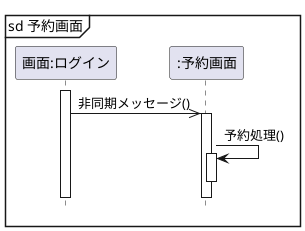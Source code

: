 @startuml
hide footbox
mainframe sd 予約画面
participant "画面:ログイン" as login
participant ":予約画面" as reserve   
activate login
    login ->> reserve :非同期メッセージ()
        activate reserve
            reserve -> reserve :予約処理()
            activate reserve
            deactivate reserve

@enduml